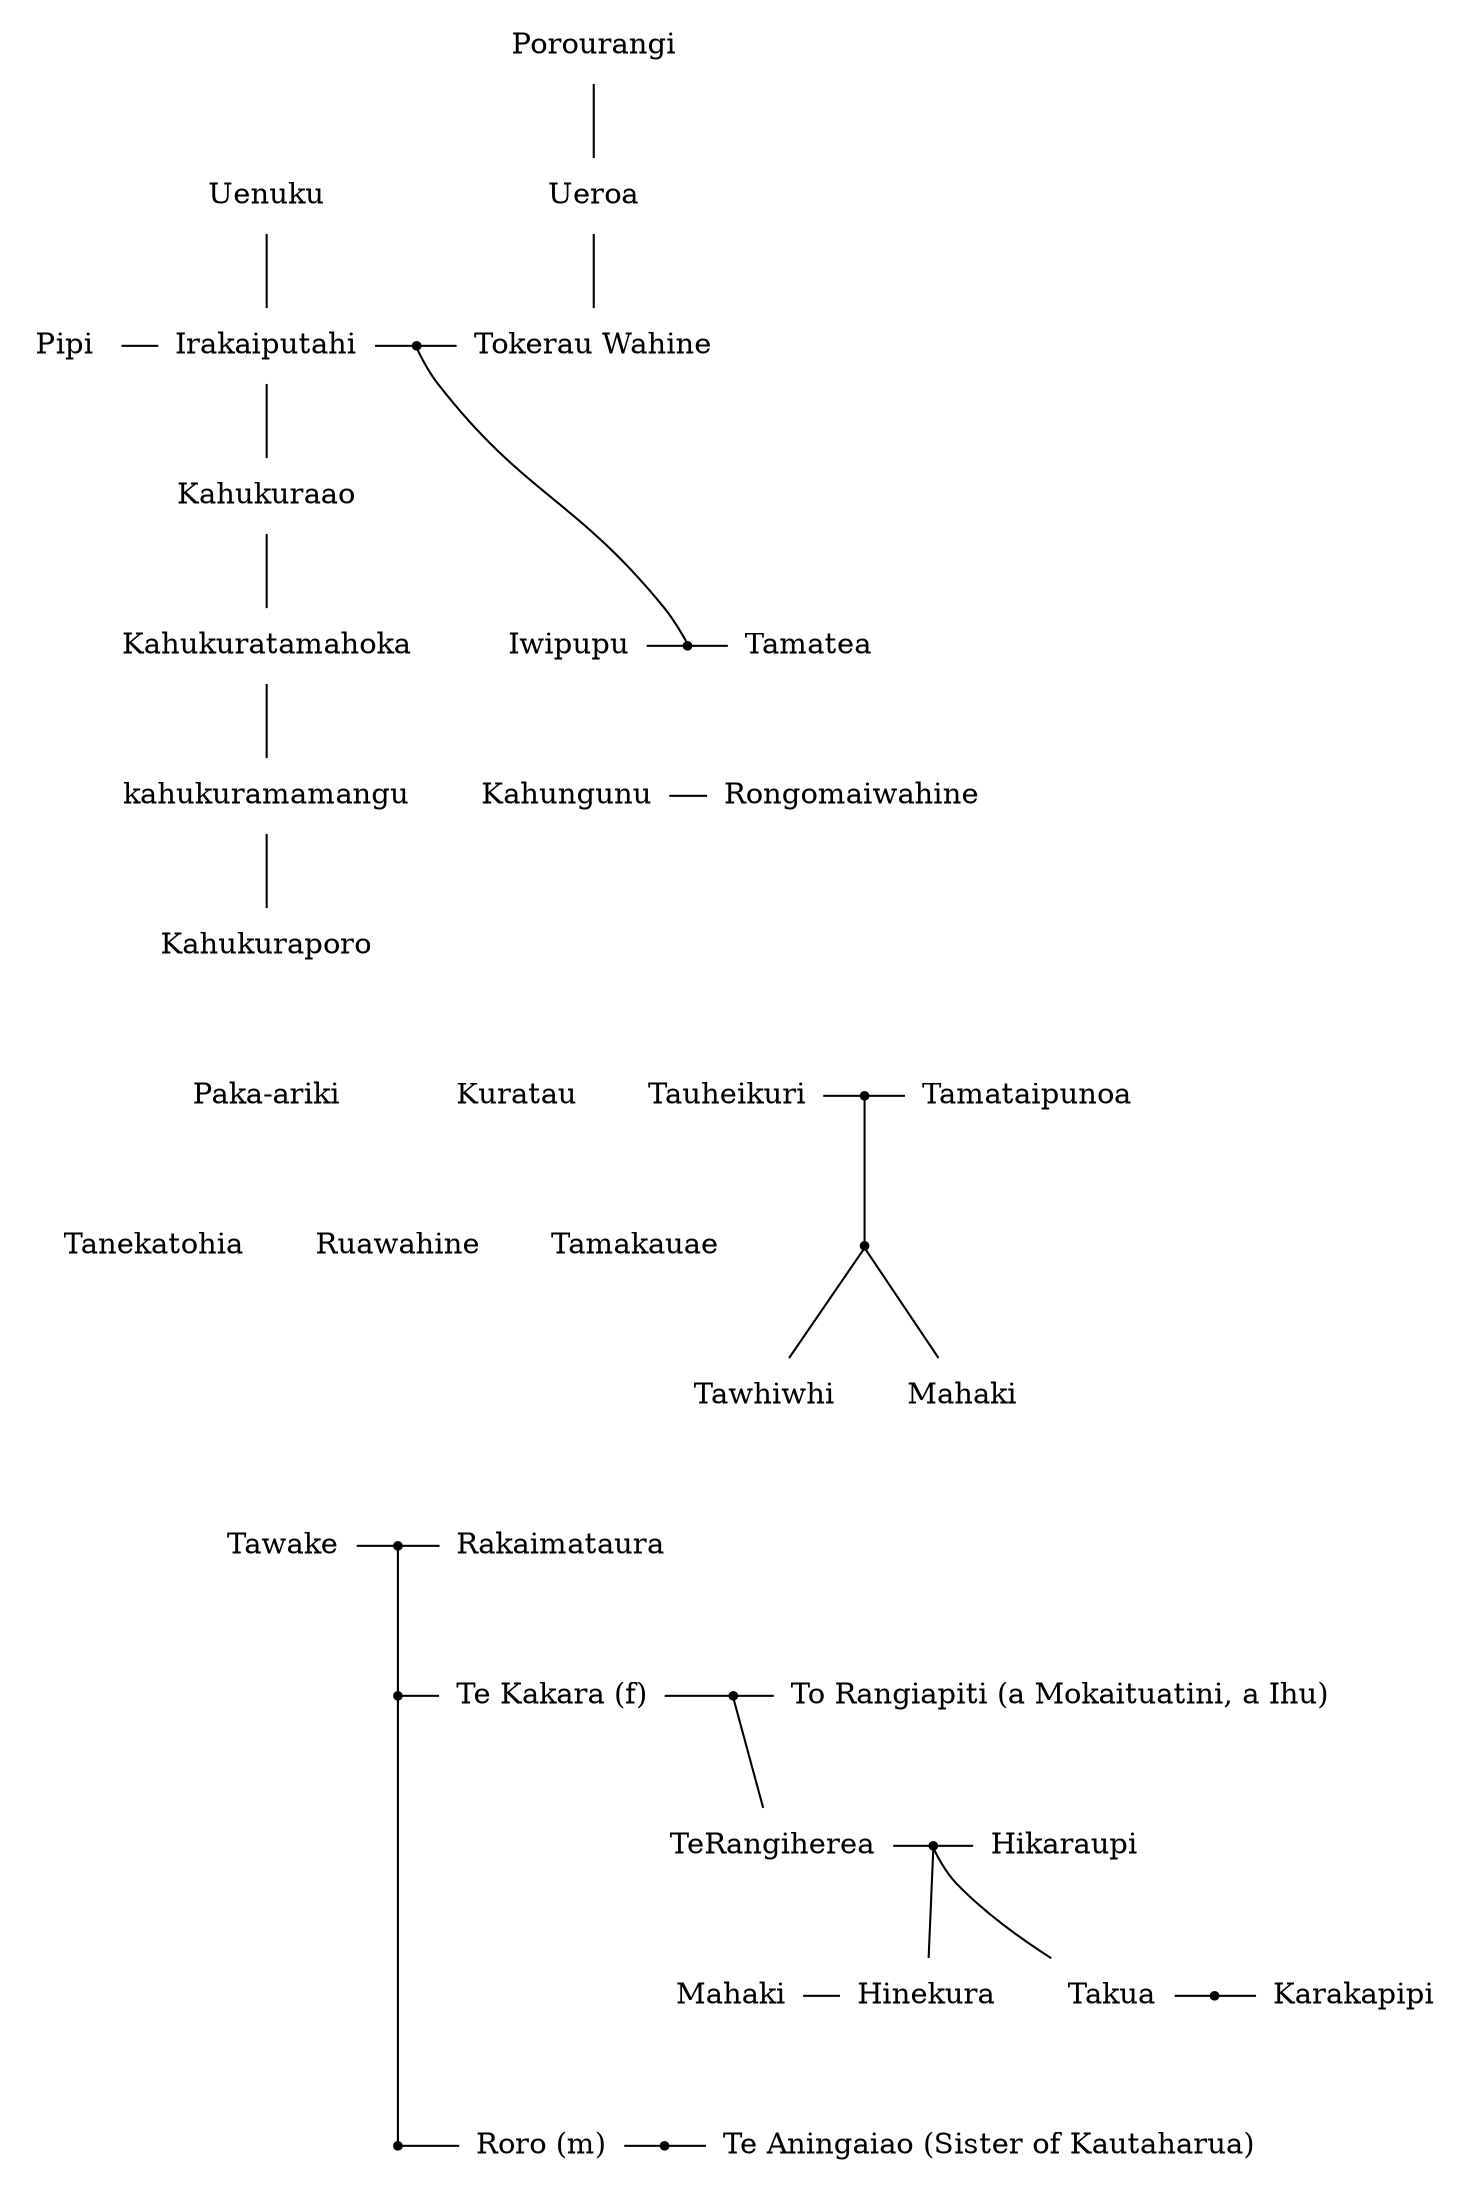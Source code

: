 graph Ina_te_whakapapa_hei_whakamarama {
    node [shape=none];

    Uenuku;
    Irakaiputahi;
    Kahukuraao;
    Kahukuratamahoka;
    kahukuramamangu;
    Kahukuraporo;

    Porourangi;
    Ueroa
    TokerauWahine [label="Tokerau Wahine"];

    Pipi;

    Porourangi -- Ueroa;
    Ueroa -- TokerauWahine;

    Uenuku -- Irakaiputahi;
    Irakaiputahi -- Kahukuraao;
    Kahukuraao -- Kahukuratamahoka;
    Kahukuratamahoka -- kahukuramamangu;
    kahukuramamangu -- Kahukuraporo;

    Pipi -- Irakaiputahi;

    Iwipupu;
    Tamatea;

    subgraph cluster_2 {
        style=invis;
        TokerauWahine;
        Iwipupu;
        Irakaiputahi_TokerauWahine [shape=point, label=""];
        Iwipupu_Tamatea [shape=point, label=""];
    }

    TokerauWahine -- Iwipupu [style=invis];

    subgraph cluster_1 {
        style=invis;
        Kahukuraao;
        Kahukuratamahoka;
    }

    Irakaiputahi -- Irakaiputahi_TokerauWahine -- TokerauWahine;
    Iwipupu -- Iwipupu_Tamatea -- Tamatea;
    Irakaiputahi_TokerauWahine -- Iwipupu_Tamatea;

    { rank=same; Pipi, Irakaiputahi, Irakaiputahi_TokerauWahine, TokerauWahine };

    { rank=same; Kahukuratamahoka, Iwipupu, Iwipupu_Tamatea, Tamatea };

    Kahungunu;
    Rongomaiwahine;

    { rank=same; kahukuramamangu, Kahungunu, Rongomaiwahine };

    Kahungunu -- Rongomaiwahine;
    
    Pakaariki [label="Paka-ariki"];
    Kuratau;
    Pakaariki_Kuratau [shape=point, style=invis];
    Pakaariki -- Pakaariki_Kuratau -- Kuratau [style=invis];

    Tauheikuri;
    Tamataipunoa;
    Tauheikuri_Tamataipunoa [shape=point, label=""];

    Tauheikuri -- Tauheikuri_Tamataipunoa -- Tamataipunoa;

    { rank=same; Pakaariki, Pakaariki_Kuratau, Kuratau, Tauheikuri, Tauheikuri_Tamataipunoa, Tamataipunoa };

    Kahukuraporo -- Pakaariki [style=invis];

    Tanekatohia;
    Ruawahine;
    Tamakauae;

    Tanekatohia -- Ruawahine -- Tamakauae [style=invis];

    Pakaariki_Kuratau -- Ruawahine[style=invis];

    { rank=same; Tanekatohia, Ruawahine, Tamakauae };

    Tauheikuri_Tamataipunoa_Children [shape=point, label=""];

    Tauheikuri_Tamataipunoa -- Tauheikuri_Tamataipunoa_Children;

    Tawhiwhi;
    Mahaki_0 [label="Mahaki"];

    { rank=same; Tawhiwhi, Mahaki_0 };

    Tauheikuri_Tamataipunoa_Children -- Tawhiwhi;
    Tauheikuri_Tamataipunoa_Children -- Mahaki_0;

    Tawake;
    Rakaimataura;
    Tawake_Rakaimataura [shape=point, label=""];
    Tawake -- Tawake_Rakaimataura -- Rakaimataura;

    { rank=same; Tawake, Tawake_Rakaimataura, Rakaimataura };

    empty0 [style=invis];

    Ruawahine -- empty0 -- Tawake_Rakaimataura [style=invis];

    subgraph cluster_TeKakara {
        TeKakara_Row[shape=point, label=""];
        TeKakara [label="Te Kakara (f)"];
    }
    Tawake_Rakaimataura -- TeKakara_Row;

    TeKakara_TeRangiapiti [shape=point, label=""];
    TeRangiapiti [label="To Rangiapiti (a Mokaituatini, a Ihu)"];

    { rank=same; TeKakara_Row, TeKakara, TeKakara_TeRangiapiti, TeRangiapiti };
    TeKakara_Row -- TeKakara -- TeKakara_TeRangiapiti -- TeRangiapiti;
    
    TeRangiherea;
    TeKakara_TeRangiapiti -- TeRangiherea;

    TeRangiherea_Hikaraupi [shape=point, label=""];
    Hikaraupi;
    { rank=same; TeRangiherea, TeRangiherea_Hikaraupi, Hikaraupi };
    TeRangiherea -- TeRangiherea_Hikaraupi -- Hikaraupi;

    Hinekura;
    Takua;

    TeRangiherea_Hikaraupi -- Hinekura;
    TeRangiherea_Hikaraupi -- Takua;

    Karakapipi;
    Takua_Karakapipi [shape=point, label=""];
    Takua -- Takua_Karakapipi -- Karakapipi;

    Mahaki_1 [label="Mahaki"];
    Mahaki_1 -- Hinekura;
    Hinekura -- Takua [style=invis];
    
    { rank=same; Mahaki_1, Hinekura, Takua, Takua_Karakapipi, Karakapipi };

    subgraph cluster_Roro {
        Roro_row [shape=point, label=""];
        Roro [label="Roro (m)"];
    }

    TeKakara_Row -- Roro_row;

    TeAningaiao [label="Te Aningaiao (Sister of Kautaharua)"];
    Roro_TeAningaiao [shape=point, label=""];
    Roro_row -- Roro [constraint=false];
    Roro -- Roro_TeAningaiao -- TeAningaiao;

    { rank=same; Roro_row, Roro, Roro_TeAningaiao, TeAningaiao };

    empty1 [style=invis];
    TeKakara -- empty1 [style=invis];

    empty2 [style=invis];
    empty1 -- empty2 [style=invis];

    empty2 -- Roro [style=invis];

}